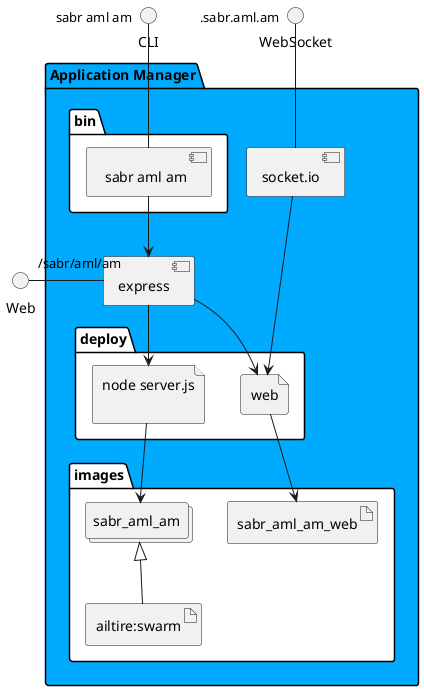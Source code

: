 @startuml
  interface CLI
  interface Web
  interface WebSocket
package "Application Manager" #00aaff {
  component express as REST
  component socket.io as socket
  folder bin #ffffff {
    component " sabr aml am" as binName
  }
  binName --> REST

  folder deploy #ffffff {
      file "node server.js\n" as sabr_aml_am_container
      REST --> sabr_aml_am_container

  
    file "web" as web_container
    REST --> web_container
    socket ---> web_container
  
  }
  folder images #ffffff {
    collections "sabr_aml_am" as sabr_aml_amimage
    artifact "ailtire:swarm" as ailtireswarm
    sabr_aml_amimage <|-- ailtireswarm
    sabr_aml_am_container --> sabr_aml_amimage

  
      artifact "sabr_aml_am_web" as sabr_aml_am_web
      web_container --> sabr_aml_am_web
    
  }
}
CLI " sabr aml am" -- binName
Web "/sabr/aml/am" - REST
WebSocket ".sabr.aml.am" -- socket

@enduml
